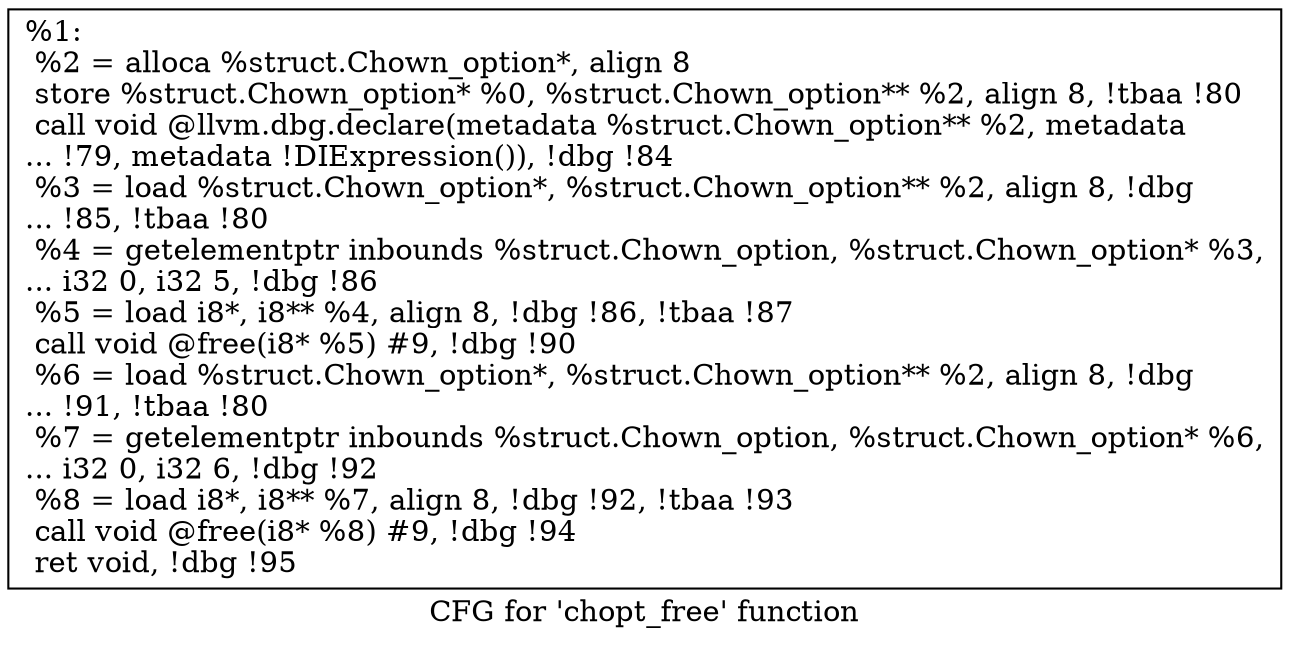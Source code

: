 digraph "CFG for 'chopt_free' function" {
	label="CFG for 'chopt_free' function";

	Node0x1429df0 [shape=record,label="{%1:\l  %2 = alloca %struct.Chown_option*, align 8\l  store %struct.Chown_option* %0, %struct.Chown_option** %2, align 8, !tbaa !80\l  call void @llvm.dbg.declare(metadata %struct.Chown_option** %2, metadata\l... !79, metadata !DIExpression()), !dbg !84\l  %3 = load %struct.Chown_option*, %struct.Chown_option** %2, align 8, !dbg\l... !85, !tbaa !80\l  %4 = getelementptr inbounds %struct.Chown_option, %struct.Chown_option* %3,\l... i32 0, i32 5, !dbg !86\l  %5 = load i8*, i8** %4, align 8, !dbg !86, !tbaa !87\l  call void @free(i8* %5) #9, !dbg !90\l  %6 = load %struct.Chown_option*, %struct.Chown_option** %2, align 8, !dbg\l... !91, !tbaa !80\l  %7 = getelementptr inbounds %struct.Chown_option, %struct.Chown_option* %6,\l... i32 0, i32 6, !dbg !92\l  %8 = load i8*, i8** %7, align 8, !dbg !92, !tbaa !93\l  call void @free(i8* %8) #9, !dbg !94\l  ret void, !dbg !95\l}"];
}
